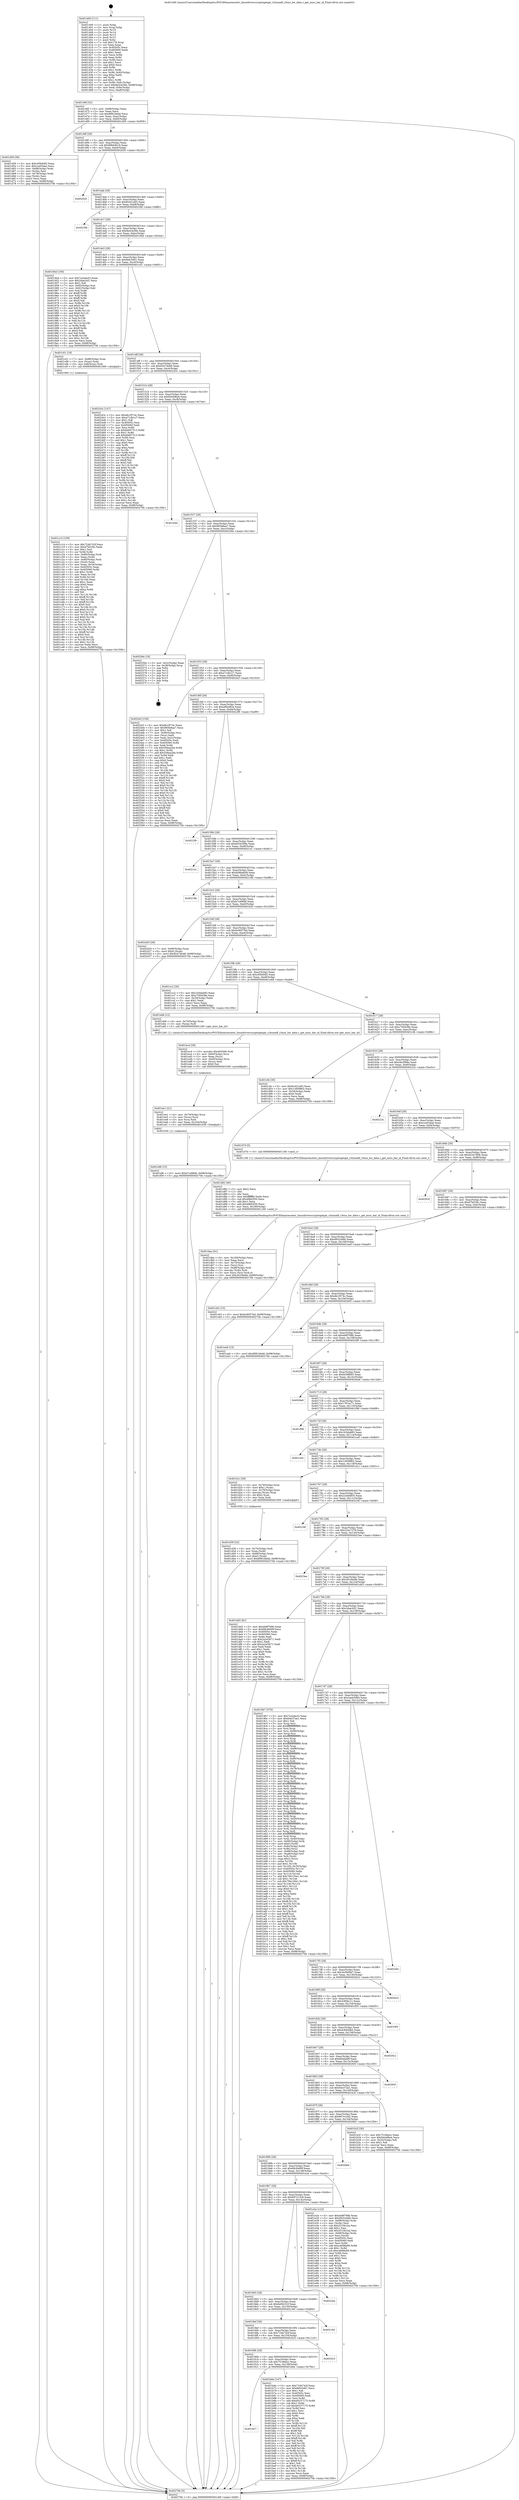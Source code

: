 digraph "0x401400" {
  label = "0x401400 (/mnt/c/Users/mathe/Desktop/tcc/POCII/binaries/extr_linuxdriverscryptoqatqat_c3xxxadf_c3xxx_hw_data.c_get_misc_bar_id_Final-ollvm.out::main(0))"
  labelloc = "t"
  node[shape=record]

  Entry [label="",width=0.3,height=0.3,shape=circle,fillcolor=black,style=filled]
  "0x40146f" [label="{
     0x40146f [32]\l
     | [instrs]\l
     &nbsp;&nbsp;0x40146f \<+6\>: mov -0x98(%rbp),%eax\l
     &nbsp;&nbsp;0x401475 \<+2\>: mov %eax,%ecx\l
     &nbsp;&nbsp;0x401477 \<+6\>: sub $0x8981bbdd,%ecx\l
     &nbsp;&nbsp;0x40147d \<+6\>: mov %eax,-0xac(%rbp)\l
     &nbsp;&nbsp;0x401483 \<+6\>: mov %ecx,-0xb0(%rbp)\l
     &nbsp;&nbsp;0x401489 \<+6\>: je 0000000000401d59 \<main+0x959\>\l
  }"]
  "0x401d59" [label="{
     0x401d59 [36]\l
     | [instrs]\l
     &nbsp;&nbsp;0x401d59 \<+5\>: mov $0xc65b94f2,%eax\l
     &nbsp;&nbsp;0x401d5e \<+5\>: mov $0xcce034ae,%ecx\l
     &nbsp;&nbsp;0x401d63 \<+4\>: mov -0x68(%rbp),%rdx\l
     &nbsp;&nbsp;0x401d67 \<+2\>: mov (%rdx),%esi\l
     &nbsp;&nbsp;0x401d69 \<+4\>: mov -0x78(%rbp),%rdx\l
     &nbsp;&nbsp;0x401d6d \<+2\>: cmp (%rdx),%esi\l
     &nbsp;&nbsp;0x401d6f \<+3\>: cmovl %ecx,%eax\l
     &nbsp;&nbsp;0x401d72 \<+6\>: mov %eax,-0x98(%rbp)\l
     &nbsp;&nbsp;0x401d78 \<+5\>: jmp 000000000040270b \<main+0x130b\>\l
  }"]
  "0x40148f" [label="{
     0x40148f [28]\l
     | [instrs]\l
     &nbsp;&nbsp;0x40148f \<+5\>: jmp 0000000000401494 \<main+0x94\>\l
     &nbsp;&nbsp;0x401494 \<+6\>: mov -0xac(%rbp),%eax\l
     &nbsp;&nbsp;0x40149a \<+5\>: sub $0x89b64b16,%eax\l
     &nbsp;&nbsp;0x40149f \<+6\>: mov %eax,-0xb4(%rbp)\l
     &nbsp;&nbsp;0x4014a5 \<+6\>: je 0000000000402020 \<main+0xc20\>\l
  }"]
  Exit [label="",width=0.3,height=0.3,shape=circle,fillcolor=black,style=filled,peripheries=2]
  "0x402020" [label="{
     0x402020\l
  }", style=dashed]
  "0x4014ab" [label="{
     0x4014ab [28]\l
     | [instrs]\l
     &nbsp;&nbsp;0x4014ab \<+5\>: jmp 00000000004014b0 \<main+0xb0\>\l
     &nbsp;&nbsp;0x4014b0 \<+6\>: mov -0xac(%rbp),%eax\l
     &nbsp;&nbsp;0x4014b6 \<+5\>: sub $0x8cd21a93,%eax\l
     &nbsp;&nbsp;0x4014bb \<+6\>: mov %eax,-0xb8(%rbp)\l
     &nbsp;&nbsp;0x4014c1 \<+6\>: je 00000000004023fd \<main+0xffd\>\l
  }"]
  "0x401ef6" [label="{
     0x401ef6 [15]\l
     | [instrs]\l
     &nbsp;&nbsp;0x401ef6 \<+10\>: movl $0xb7cd9fdd,-0x98(%rbp)\l
     &nbsp;&nbsp;0x401f00 \<+5\>: jmp 000000000040270b \<main+0x130b\>\l
  }"]
  "0x4023fd" [label="{
     0x4023fd\l
  }", style=dashed]
  "0x4014c7" [label="{
     0x4014c7 [28]\l
     | [instrs]\l
     &nbsp;&nbsp;0x4014c7 \<+5\>: jmp 00000000004014cc \<main+0xcc\>\l
     &nbsp;&nbsp;0x4014cc \<+6\>: mov -0xac(%rbp),%eax\l
     &nbsp;&nbsp;0x4014d2 \<+5\>: sub $0x8e43e39e,%eax\l
     &nbsp;&nbsp;0x4014d7 \<+6\>: mov %eax,-0xbc(%rbp)\l
     &nbsp;&nbsp;0x4014dd \<+6\>: je 000000000040194d \<main+0x54d\>\l
  }"]
  "0x401ee1" [label="{
     0x401ee1 [21]\l
     | [instrs]\l
     &nbsp;&nbsp;0x401ee1 \<+4\>: mov -0x70(%rbp),%rcx\l
     &nbsp;&nbsp;0x401ee5 \<+3\>: mov (%rcx),%rcx\l
     &nbsp;&nbsp;0x401ee8 \<+3\>: mov %rcx,%rdi\l
     &nbsp;&nbsp;0x401eeb \<+6\>: mov %eax,-0x164(%rbp)\l
     &nbsp;&nbsp;0x401ef1 \<+5\>: call 0000000000401030 \<free@plt\>\l
     | [calls]\l
     &nbsp;&nbsp;0x401030 \{1\} (unknown)\l
  }"]
  "0x40194d" [label="{
     0x40194d [106]\l
     | [instrs]\l
     &nbsp;&nbsp;0x40194d \<+5\>: mov $0x7a2eda33,%eax\l
     &nbsp;&nbsp;0x401952 \<+5\>: mov $0x2dae3cf1,%ecx\l
     &nbsp;&nbsp;0x401957 \<+2\>: mov $0x1,%dl\l
     &nbsp;&nbsp;0x401959 \<+7\>: mov -0x92(%rbp),%sil\l
     &nbsp;&nbsp;0x401960 \<+7\>: mov -0x91(%rbp),%dil\l
     &nbsp;&nbsp;0x401967 \<+3\>: mov %sil,%r8b\l
     &nbsp;&nbsp;0x40196a \<+4\>: xor $0xff,%r8b\l
     &nbsp;&nbsp;0x40196e \<+3\>: mov %dil,%r9b\l
     &nbsp;&nbsp;0x401971 \<+4\>: xor $0xff,%r9b\l
     &nbsp;&nbsp;0x401975 \<+3\>: xor $0x0,%dl\l
     &nbsp;&nbsp;0x401978 \<+3\>: mov %r8b,%r10b\l
     &nbsp;&nbsp;0x40197b \<+4\>: and $0x0,%r10b\l
     &nbsp;&nbsp;0x40197f \<+3\>: and %dl,%sil\l
     &nbsp;&nbsp;0x401982 \<+3\>: mov %r9b,%r11b\l
     &nbsp;&nbsp;0x401985 \<+4\>: and $0x0,%r11b\l
     &nbsp;&nbsp;0x401989 \<+3\>: and %dl,%dil\l
     &nbsp;&nbsp;0x40198c \<+3\>: or %sil,%r10b\l
     &nbsp;&nbsp;0x40198f \<+3\>: or %dil,%r11b\l
     &nbsp;&nbsp;0x401992 \<+3\>: xor %r11b,%r10b\l
     &nbsp;&nbsp;0x401995 \<+3\>: or %r9b,%r8b\l
     &nbsp;&nbsp;0x401998 \<+4\>: xor $0xff,%r8b\l
     &nbsp;&nbsp;0x40199c \<+3\>: or $0x0,%dl\l
     &nbsp;&nbsp;0x40199f \<+3\>: and %dl,%r8b\l
     &nbsp;&nbsp;0x4019a2 \<+3\>: or %r8b,%r10b\l
     &nbsp;&nbsp;0x4019a5 \<+4\>: test $0x1,%r10b\l
     &nbsp;&nbsp;0x4019a9 \<+3\>: cmovne %ecx,%eax\l
     &nbsp;&nbsp;0x4019ac \<+6\>: mov %eax,-0x98(%rbp)\l
     &nbsp;&nbsp;0x4019b2 \<+5\>: jmp 000000000040270b \<main+0x130b\>\l
  }"]
  "0x4014e3" [label="{
     0x4014e3 [28]\l
     | [instrs]\l
     &nbsp;&nbsp;0x4014e3 \<+5\>: jmp 00000000004014e8 \<main+0xe8\>\l
     &nbsp;&nbsp;0x4014e8 \<+6\>: mov -0xac(%rbp),%eax\l
     &nbsp;&nbsp;0x4014ee \<+5\>: sub $0x8efc5461,%eax\l
     &nbsp;&nbsp;0x4014f3 \<+6\>: mov %eax,-0xc0(%rbp)\l
     &nbsp;&nbsp;0x4014f9 \<+6\>: je 0000000000401c01 \<main+0x801\>\l
  }"]
  "0x40270b" [label="{
     0x40270b [5]\l
     | [instrs]\l
     &nbsp;&nbsp;0x40270b \<+5\>: jmp 000000000040146f \<main+0x6f\>\l
  }"]
  "0x401400" [label="{
     0x401400 [111]\l
     | [instrs]\l
     &nbsp;&nbsp;0x401400 \<+1\>: push %rbp\l
     &nbsp;&nbsp;0x401401 \<+3\>: mov %rsp,%rbp\l
     &nbsp;&nbsp;0x401404 \<+2\>: push %r15\l
     &nbsp;&nbsp;0x401406 \<+2\>: push %r14\l
     &nbsp;&nbsp;0x401408 \<+2\>: push %r13\l
     &nbsp;&nbsp;0x40140a \<+2\>: push %r12\l
     &nbsp;&nbsp;0x40140c \<+1\>: push %rbx\l
     &nbsp;&nbsp;0x40140d \<+7\>: sub $0x178,%rsp\l
     &nbsp;&nbsp;0x401414 \<+2\>: xor %eax,%eax\l
     &nbsp;&nbsp;0x401416 \<+7\>: mov 0x40505c,%ecx\l
     &nbsp;&nbsp;0x40141d \<+7\>: mov 0x405060,%edx\l
     &nbsp;&nbsp;0x401424 \<+3\>: sub $0x1,%eax\l
     &nbsp;&nbsp;0x401427 \<+3\>: mov %ecx,%r8d\l
     &nbsp;&nbsp;0x40142a \<+3\>: add %eax,%r8d\l
     &nbsp;&nbsp;0x40142d \<+4\>: imul %r8d,%ecx\l
     &nbsp;&nbsp;0x401431 \<+3\>: and $0x1,%ecx\l
     &nbsp;&nbsp;0x401434 \<+3\>: cmp $0x0,%ecx\l
     &nbsp;&nbsp;0x401437 \<+4\>: sete %r9b\l
     &nbsp;&nbsp;0x40143b \<+4\>: and $0x1,%r9b\l
     &nbsp;&nbsp;0x40143f \<+7\>: mov %r9b,-0x92(%rbp)\l
     &nbsp;&nbsp;0x401446 \<+3\>: cmp $0xa,%edx\l
     &nbsp;&nbsp;0x401449 \<+4\>: setl %r9b\l
     &nbsp;&nbsp;0x40144d \<+4\>: and $0x1,%r9b\l
     &nbsp;&nbsp;0x401451 \<+7\>: mov %r9b,-0x91(%rbp)\l
     &nbsp;&nbsp;0x401458 \<+10\>: movl $0x8e43e39e,-0x98(%rbp)\l
     &nbsp;&nbsp;0x401462 \<+6\>: mov %edi,-0x9c(%rbp)\l
     &nbsp;&nbsp;0x401468 \<+7\>: mov %rsi,-0xa8(%rbp)\l
  }"]
  "0x401ec4" [label="{
     0x401ec4 [29]\l
     | [instrs]\l
     &nbsp;&nbsp;0x401ec4 \<+10\>: movabs $0x4030d6,%rdi\l
     &nbsp;&nbsp;0x401ece \<+4\>: mov -0x60(%rbp),%rcx\l
     &nbsp;&nbsp;0x401ed2 \<+2\>: mov %eax,(%rcx)\l
     &nbsp;&nbsp;0x401ed4 \<+4\>: mov -0x60(%rbp),%rcx\l
     &nbsp;&nbsp;0x401ed8 \<+2\>: mov (%rcx),%esi\l
     &nbsp;&nbsp;0x401eda \<+2\>: mov $0x0,%al\l
     &nbsp;&nbsp;0x401edc \<+5\>: call 0000000000401040 \<printf@plt\>\l
     | [calls]\l
     &nbsp;&nbsp;0x401040 \{1\} (unknown)\l
  }"]
  "0x401c01" [label="{
     0x401c01 [19]\l
     | [instrs]\l
     &nbsp;&nbsp;0x401c01 \<+7\>: mov -0x88(%rbp),%rax\l
     &nbsp;&nbsp;0x401c08 \<+3\>: mov (%rax),%rax\l
     &nbsp;&nbsp;0x401c0b \<+4\>: mov 0x8(%rax),%rdi\l
     &nbsp;&nbsp;0x401c0f \<+5\>: call 0000000000401060 \<atoi@plt\>\l
     | [calls]\l
     &nbsp;&nbsp;0x401060 \{1\} (unknown)\l
  }"]
  "0x4014ff" [label="{
     0x4014ff [28]\l
     | [instrs]\l
     &nbsp;&nbsp;0x4014ff \<+5\>: jmp 0000000000401504 \<main+0x104\>\l
     &nbsp;&nbsp;0x401504 \<+6\>: mov -0xac(%rbp),%eax\l
     &nbsp;&nbsp;0x40150a \<+5\>: sub $0x9247de48,%eax\l
     &nbsp;&nbsp;0x40150f \<+6\>: mov %eax,-0xc4(%rbp)\l
     &nbsp;&nbsp;0x401515 \<+6\>: je 000000000040243c \<main+0x103c\>\l
  }"]
  "0x401daa" [label="{
     0x401daa [41]\l
     | [instrs]\l
     &nbsp;&nbsp;0x401daa \<+6\>: mov -0x160(%rbp),%ecx\l
     &nbsp;&nbsp;0x401db0 \<+3\>: imul %eax,%ecx\l
     &nbsp;&nbsp;0x401db3 \<+4\>: mov -0x70(%rbp),%rsi\l
     &nbsp;&nbsp;0x401db7 \<+3\>: mov (%rsi),%rsi\l
     &nbsp;&nbsp;0x401dba \<+4\>: mov -0x68(%rbp),%rdi\l
     &nbsp;&nbsp;0x401dbe \<+3\>: movslq (%rdi),%rdi\l
     &nbsp;&nbsp;0x401dc1 \<+3\>: mov %ecx,(%rsi,%rdi,4)\l
     &nbsp;&nbsp;0x401dc4 \<+10\>: movl $0x261f4d4b,-0x98(%rbp)\l
     &nbsp;&nbsp;0x401dce \<+5\>: jmp 000000000040270b \<main+0x130b\>\l
  }"]
  "0x40243c" [label="{
     0x40243c [147]\l
     | [instrs]\l
     &nbsp;&nbsp;0x40243c \<+5\>: mov $0xdb1f574c,%eax\l
     &nbsp;&nbsp;0x402441 \<+5\>: mov $0xa71db1c7,%ecx\l
     &nbsp;&nbsp;0x402446 \<+2\>: mov $0x1,%dl\l
     &nbsp;&nbsp;0x402448 \<+7\>: mov 0x40505c,%esi\l
     &nbsp;&nbsp;0x40244f \<+7\>: mov 0x405060,%edi\l
     &nbsp;&nbsp;0x402456 \<+3\>: mov %esi,%r8d\l
     &nbsp;&nbsp;0x402459 \<+7\>: sub $0xbb607313,%r8d\l
     &nbsp;&nbsp;0x402460 \<+4\>: sub $0x1,%r8d\l
     &nbsp;&nbsp;0x402464 \<+7\>: add $0xbb607313,%r8d\l
     &nbsp;&nbsp;0x40246b \<+4\>: imul %r8d,%esi\l
     &nbsp;&nbsp;0x40246f \<+3\>: and $0x1,%esi\l
     &nbsp;&nbsp;0x402472 \<+3\>: cmp $0x0,%esi\l
     &nbsp;&nbsp;0x402475 \<+4\>: sete %r9b\l
     &nbsp;&nbsp;0x402479 \<+3\>: cmp $0xa,%edi\l
     &nbsp;&nbsp;0x40247c \<+4\>: setl %r10b\l
     &nbsp;&nbsp;0x402480 \<+3\>: mov %r9b,%r11b\l
     &nbsp;&nbsp;0x402483 \<+4\>: xor $0xff,%r11b\l
     &nbsp;&nbsp;0x402487 \<+3\>: mov %r10b,%bl\l
     &nbsp;&nbsp;0x40248a \<+3\>: xor $0xff,%bl\l
     &nbsp;&nbsp;0x40248d \<+3\>: xor $0x0,%dl\l
     &nbsp;&nbsp;0x402490 \<+3\>: mov %r11b,%r14b\l
     &nbsp;&nbsp;0x402493 \<+4\>: and $0x0,%r14b\l
     &nbsp;&nbsp;0x402497 \<+3\>: and %dl,%r9b\l
     &nbsp;&nbsp;0x40249a \<+3\>: mov %bl,%r15b\l
     &nbsp;&nbsp;0x40249d \<+4\>: and $0x0,%r15b\l
     &nbsp;&nbsp;0x4024a1 \<+3\>: and %dl,%r10b\l
     &nbsp;&nbsp;0x4024a4 \<+3\>: or %r9b,%r14b\l
     &nbsp;&nbsp;0x4024a7 \<+3\>: or %r10b,%r15b\l
     &nbsp;&nbsp;0x4024aa \<+3\>: xor %r15b,%r14b\l
     &nbsp;&nbsp;0x4024ad \<+3\>: or %bl,%r11b\l
     &nbsp;&nbsp;0x4024b0 \<+4\>: xor $0xff,%r11b\l
     &nbsp;&nbsp;0x4024b4 \<+3\>: or $0x0,%dl\l
     &nbsp;&nbsp;0x4024b7 \<+3\>: and %dl,%r11b\l
     &nbsp;&nbsp;0x4024ba \<+3\>: or %r11b,%r14b\l
     &nbsp;&nbsp;0x4024bd \<+4\>: test $0x1,%r14b\l
     &nbsp;&nbsp;0x4024c1 \<+3\>: cmovne %ecx,%eax\l
     &nbsp;&nbsp;0x4024c4 \<+6\>: mov %eax,-0x98(%rbp)\l
     &nbsp;&nbsp;0x4024ca \<+5\>: jmp 000000000040270b \<main+0x130b\>\l
  }"]
  "0x40151b" [label="{
     0x40151b [28]\l
     | [instrs]\l
     &nbsp;&nbsp;0x40151b \<+5\>: jmp 0000000000401520 \<main+0x120\>\l
     &nbsp;&nbsp;0x401520 \<+6\>: mov -0xac(%rbp),%eax\l
     &nbsp;&nbsp;0x401526 \<+5\>: sub $0x9444f6a4,%eax\l
     &nbsp;&nbsp;0x40152b \<+6\>: mov %eax,-0xc8(%rbp)\l
     &nbsp;&nbsp;0x401531 \<+6\>: je 0000000000401b4d \<main+0x74d\>\l
  }"]
  "0x401d82" [label="{
     0x401d82 [40]\l
     | [instrs]\l
     &nbsp;&nbsp;0x401d82 \<+5\>: mov $0x2,%ecx\l
     &nbsp;&nbsp;0x401d87 \<+1\>: cltd\l
     &nbsp;&nbsp;0x401d88 \<+2\>: idiv %ecx\l
     &nbsp;&nbsp;0x401d8a \<+6\>: imul $0xfffffffe,%edx,%ecx\l
     &nbsp;&nbsp;0x401d90 \<+6\>: sub $0x4f662f30,%ecx\l
     &nbsp;&nbsp;0x401d96 \<+3\>: add $0x1,%ecx\l
     &nbsp;&nbsp;0x401d99 \<+6\>: add $0x4f662f30,%ecx\l
     &nbsp;&nbsp;0x401d9f \<+6\>: mov %ecx,-0x160(%rbp)\l
     &nbsp;&nbsp;0x401da5 \<+5\>: call 0000000000401160 \<next_i\>\l
     | [calls]\l
     &nbsp;&nbsp;0x401160 \{1\} (/mnt/c/Users/mathe/Desktop/tcc/POCII/binaries/extr_linuxdriverscryptoqatqat_c3xxxadf_c3xxx_hw_data.c_get_misc_bar_id_Final-ollvm.out::next_i)\l
  }"]
  "0x401b4d" [label="{
     0x401b4d\l
  }", style=dashed]
  "0x401537" [label="{
     0x401537 [28]\l
     | [instrs]\l
     &nbsp;&nbsp;0x401537 \<+5\>: jmp 000000000040153c \<main+0x13c\>\l
     &nbsp;&nbsp;0x40153c \<+6\>: mov -0xac(%rbp),%eax\l
     &nbsp;&nbsp;0x401542 \<+5\>: sub $0x965b8aa7,%eax\l
     &nbsp;&nbsp;0x401547 \<+6\>: mov %eax,-0xcc(%rbp)\l
     &nbsp;&nbsp;0x40154d \<+6\>: je 000000000040256e \<main+0x116e\>\l
  }"]
  "0x401d39" [label="{
     0x401d39 [32]\l
     | [instrs]\l
     &nbsp;&nbsp;0x401d39 \<+4\>: mov -0x70(%rbp),%rdi\l
     &nbsp;&nbsp;0x401d3d \<+3\>: mov %rax,(%rdi)\l
     &nbsp;&nbsp;0x401d40 \<+4\>: mov -0x68(%rbp),%rax\l
     &nbsp;&nbsp;0x401d44 \<+6\>: movl $0x0,(%rax)\l
     &nbsp;&nbsp;0x401d4a \<+10\>: movl $0x8981bbdd,-0x98(%rbp)\l
     &nbsp;&nbsp;0x401d54 \<+5\>: jmp 000000000040270b \<main+0x130b\>\l
  }"]
  "0x40256e" [label="{
     0x40256e [18]\l
     | [instrs]\l
     &nbsp;&nbsp;0x40256e \<+3\>: mov -0x2c(%rbp),%eax\l
     &nbsp;&nbsp;0x402571 \<+4\>: lea -0x28(%rbp),%rsp\l
     &nbsp;&nbsp;0x402575 \<+1\>: pop %rbx\l
     &nbsp;&nbsp;0x402576 \<+2\>: pop %r12\l
     &nbsp;&nbsp;0x402578 \<+2\>: pop %r13\l
     &nbsp;&nbsp;0x40257a \<+2\>: pop %r14\l
     &nbsp;&nbsp;0x40257c \<+2\>: pop %r15\l
     &nbsp;&nbsp;0x40257e \<+1\>: pop %rbp\l
     &nbsp;&nbsp;0x40257f \<+1\>: ret\l
  }"]
  "0x401553" [label="{
     0x401553 [28]\l
     | [instrs]\l
     &nbsp;&nbsp;0x401553 \<+5\>: jmp 0000000000401558 \<main+0x158\>\l
     &nbsp;&nbsp;0x401558 \<+6\>: mov -0xac(%rbp),%eax\l
     &nbsp;&nbsp;0x40155e \<+5\>: sub $0xa71db1c7,%eax\l
     &nbsp;&nbsp;0x401563 \<+6\>: mov %eax,-0xd0(%rbp)\l
     &nbsp;&nbsp;0x401569 \<+6\>: je 00000000004024cf \<main+0x10cf\>\l
  }"]
  "0x401c14" [label="{
     0x401c14 [159]\l
     | [instrs]\l
     &nbsp;&nbsp;0x401c14 \<+5\>: mov $0x724b742f,%ecx\l
     &nbsp;&nbsp;0x401c19 \<+5\>: mov $0xd7bf1f4c,%edx\l
     &nbsp;&nbsp;0x401c1e \<+3\>: mov $0x1,%sil\l
     &nbsp;&nbsp;0x401c21 \<+3\>: xor %r8d,%r8d\l
     &nbsp;&nbsp;0x401c24 \<+4\>: mov -0x80(%rbp),%rdi\l
     &nbsp;&nbsp;0x401c28 \<+2\>: mov %eax,(%rdi)\l
     &nbsp;&nbsp;0x401c2a \<+4\>: mov -0x80(%rbp),%rdi\l
     &nbsp;&nbsp;0x401c2e \<+2\>: mov (%rdi),%eax\l
     &nbsp;&nbsp;0x401c30 \<+3\>: mov %eax,-0x34(%rbp)\l
     &nbsp;&nbsp;0x401c33 \<+7\>: mov 0x40505c,%eax\l
     &nbsp;&nbsp;0x401c3a \<+8\>: mov 0x405060,%r9d\l
     &nbsp;&nbsp;0x401c42 \<+4\>: sub $0x1,%r8d\l
     &nbsp;&nbsp;0x401c46 \<+3\>: mov %eax,%r10d\l
     &nbsp;&nbsp;0x401c49 \<+3\>: add %r8d,%r10d\l
     &nbsp;&nbsp;0x401c4c \<+4\>: imul %r10d,%eax\l
     &nbsp;&nbsp;0x401c50 \<+3\>: and $0x1,%eax\l
     &nbsp;&nbsp;0x401c53 \<+3\>: cmp $0x0,%eax\l
     &nbsp;&nbsp;0x401c56 \<+4\>: sete %r11b\l
     &nbsp;&nbsp;0x401c5a \<+4\>: cmp $0xa,%r9d\l
     &nbsp;&nbsp;0x401c5e \<+3\>: setl %bl\l
     &nbsp;&nbsp;0x401c61 \<+3\>: mov %r11b,%r14b\l
     &nbsp;&nbsp;0x401c64 \<+4\>: xor $0xff,%r14b\l
     &nbsp;&nbsp;0x401c68 \<+3\>: mov %bl,%r15b\l
     &nbsp;&nbsp;0x401c6b \<+4\>: xor $0xff,%r15b\l
     &nbsp;&nbsp;0x401c6f \<+4\>: xor $0x0,%sil\l
     &nbsp;&nbsp;0x401c73 \<+3\>: mov %r14b,%r12b\l
     &nbsp;&nbsp;0x401c76 \<+4\>: and $0x0,%r12b\l
     &nbsp;&nbsp;0x401c7a \<+3\>: and %sil,%r11b\l
     &nbsp;&nbsp;0x401c7d \<+3\>: mov %r15b,%r13b\l
     &nbsp;&nbsp;0x401c80 \<+4\>: and $0x0,%r13b\l
     &nbsp;&nbsp;0x401c84 \<+3\>: and %sil,%bl\l
     &nbsp;&nbsp;0x401c87 \<+3\>: or %r11b,%r12b\l
     &nbsp;&nbsp;0x401c8a \<+3\>: or %bl,%r13b\l
     &nbsp;&nbsp;0x401c8d \<+3\>: xor %r13b,%r12b\l
     &nbsp;&nbsp;0x401c90 \<+3\>: or %r15b,%r14b\l
     &nbsp;&nbsp;0x401c93 \<+4\>: xor $0xff,%r14b\l
     &nbsp;&nbsp;0x401c97 \<+4\>: or $0x0,%sil\l
     &nbsp;&nbsp;0x401c9b \<+3\>: and %sil,%r14b\l
     &nbsp;&nbsp;0x401c9e \<+3\>: or %r14b,%r12b\l
     &nbsp;&nbsp;0x401ca1 \<+4\>: test $0x1,%r12b\l
     &nbsp;&nbsp;0x401ca5 \<+3\>: cmovne %edx,%ecx\l
     &nbsp;&nbsp;0x401ca8 \<+6\>: mov %ecx,-0x98(%rbp)\l
     &nbsp;&nbsp;0x401cae \<+5\>: jmp 000000000040270b \<main+0x130b\>\l
  }"]
  "0x4024cf" [label="{
     0x4024cf [159]\l
     | [instrs]\l
     &nbsp;&nbsp;0x4024cf \<+5\>: mov $0xdb1f574c,%eax\l
     &nbsp;&nbsp;0x4024d4 \<+5\>: mov $0x965b8aa7,%ecx\l
     &nbsp;&nbsp;0x4024d9 \<+2\>: mov $0x1,%dl\l
     &nbsp;&nbsp;0x4024db \<+7\>: mov -0x90(%rbp),%rsi\l
     &nbsp;&nbsp;0x4024e2 \<+2\>: mov (%rsi),%edi\l
     &nbsp;&nbsp;0x4024e4 \<+3\>: mov %edi,-0x2c(%rbp)\l
     &nbsp;&nbsp;0x4024e7 \<+7\>: mov 0x40505c,%edi\l
     &nbsp;&nbsp;0x4024ee \<+8\>: mov 0x405060,%r8d\l
     &nbsp;&nbsp;0x4024f6 \<+3\>: mov %edi,%r9d\l
     &nbsp;&nbsp;0x4024f9 \<+7\>: sub $0x558aa2be,%r9d\l
     &nbsp;&nbsp;0x402500 \<+4\>: sub $0x1,%r9d\l
     &nbsp;&nbsp;0x402504 \<+7\>: add $0x558aa2be,%r9d\l
     &nbsp;&nbsp;0x40250b \<+4\>: imul %r9d,%edi\l
     &nbsp;&nbsp;0x40250f \<+3\>: and $0x1,%edi\l
     &nbsp;&nbsp;0x402512 \<+3\>: cmp $0x0,%edi\l
     &nbsp;&nbsp;0x402515 \<+4\>: sete %r10b\l
     &nbsp;&nbsp;0x402519 \<+4\>: cmp $0xa,%r8d\l
     &nbsp;&nbsp;0x40251d \<+4\>: setl %r11b\l
     &nbsp;&nbsp;0x402521 \<+3\>: mov %r10b,%bl\l
     &nbsp;&nbsp;0x402524 \<+3\>: xor $0xff,%bl\l
     &nbsp;&nbsp;0x402527 \<+3\>: mov %r11b,%r14b\l
     &nbsp;&nbsp;0x40252a \<+4\>: xor $0xff,%r14b\l
     &nbsp;&nbsp;0x40252e \<+3\>: xor $0x0,%dl\l
     &nbsp;&nbsp;0x402531 \<+3\>: mov %bl,%r15b\l
     &nbsp;&nbsp;0x402534 \<+4\>: and $0x0,%r15b\l
     &nbsp;&nbsp;0x402538 \<+3\>: and %dl,%r10b\l
     &nbsp;&nbsp;0x40253b \<+3\>: mov %r14b,%r12b\l
     &nbsp;&nbsp;0x40253e \<+4\>: and $0x0,%r12b\l
     &nbsp;&nbsp;0x402542 \<+3\>: and %dl,%r11b\l
     &nbsp;&nbsp;0x402545 \<+3\>: or %r10b,%r15b\l
     &nbsp;&nbsp;0x402548 \<+3\>: or %r11b,%r12b\l
     &nbsp;&nbsp;0x40254b \<+3\>: xor %r12b,%r15b\l
     &nbsp;&nbsp;0x40254e \<+3\>: or %r14b,%bl\l
     &nbsp;&nbsp;0x402551 \<+3\>: xor $0xff,%bl\l
     &nbsp;&nbsp;0x402554 \<+3\>: or $0x0,%dl\l
     &nbsp;&nbsp;0x402557 \<+2\>: and %dl,%bl\l
     &nbsp;&nbsp;0x402559 \<+3\>: or %bl,%r15b\l
     &nbsp;&nbsp;0x40255c \<+4\>: test $0x1,%r15b\l
     &nbsp;&nbsp;0x402560 \<+3\>: cmovne %ecx,%eax\l
     &nbsp;&nbsp;0x402563 \<+6\>: mov %eax,-0x98(%rbp)\l
     &nbsp;&nbsp;0x402569 \<+5\>: jmp 000000000040270b \<main+0x130b\>\l
  }"]
  "0x40156f" [label="{
     0x40156f [28]\l
     | [instrs]\l
     &nbsp;&nbsp;0x40156f \<+5\>: jmp 0000000000401574 \<main+0x174\>\l
     &nbsp;&nbsp;0x401574 \<+6\>: mov -0xac(%rbp),%eax\l
     &nbsp;&nbsp;0x40157a \<+5\>: sub $0xaf9a482e,%eax\l
     &nbsp;&nbsp;0x40157f \<+6\>: mov %eax,-0xd4(%rbp)\l
     &nbsp;&nbsp;0x401585 \<+6\>: je 00000000004022f9 \<main+0xef9\>\l
  }"]
  "0x401927" [label="{
     0x401927\l
  }", style=dashed]
  "0x4022f9" [label="{
     0x4022f9\l
  }", style=dashed]
  "0x40158b" [label="{
     0x40158b [28]\l
     | [instrs]\l
     &nbsp;&nbsp;0x40158b \<+5\>: jmp 0000000000401590 \<main+0x190\>\l
     &nbsp;&nbsp;0x401590 \<+6\>: mov -0xac(%rbp),%eax\l
     &nbsp;&nbsp;0x401596 \<+5\>: sub $0xb034308e,%eax\l
     &nbsp;&nbsp;0x40159b \<+6\>: mov %eax,-0xd8(%rbp)\l
     &nbsp;&nbsp;0x4015a1 \<+6\>: je 00000000004021e1 \<main+0xde1\>\l
  }"]
  "0x401b6e" [label="{
     0x401b6e [147]\l
     | [instrs]\l
     &nbsp;&nbsp;0x401b6e \<+5\>: mov $0x724b742f,%eax\l
     &nbsp;&nbsp;0x401b73 \<+5\>: mov $0x8efc5461,%ecx\l
     &nbsp;&nbsp;0x401b78 \<+2\>: mov $0x1,%dl\l
     &nbsp;&nbsp;0x401b7a \<+7\>: mov 0x40505c,%esi\l
     &nbsp;&nbsp;0x401b81 \<+7\>: mov 0x405060,%edi\l
     &nbsp;&nbsp;0x401b88 \<+3\>: mov %esi,%r8d\l
     &nbsp;&nbsp;0x401b8b \<+7\>: add $0xb0237175,%r8d\l
     &nbsp;&nbsp;0x401b92 \<+4\>: sub $0x1,%r8d\l
     &nbsp;&nbsp;0x401b96 \<+7\>: sub $0xb0237175,%r8d\l
     &nbsp;&nbsp;0x401b9d \<+4\>: imul %r8d,%esi\l
     &nbsp;&nbsp;0x401ba1 \<+3\>: and $0x1,%esi\l
     &nbsp;&nbsp;0x401ba4 \<+3\>: cmp $0x0,%esi\l
     &nbsp;&nbsp;0x401ba7 \<+4\>: sete %r9b\l
     &nbsp;&nbsp;0x401bab \<+3\>: cmp $0xa,%edi\l
     &nbsp;&nbsp;0x401bae \<+4\>: setl %r10b\l
     &nbsp;&nbsp;0x401bb2 \<+3\>: mov %r9b,%r11b\l
     &nbsp;&nbsp;0x401bb5 \<+4\>: xor $0xff,%r11b\l
     &nbsp;&nbsp;0x401bb9 \<+3\>: mov %r10b,%bl\l
     &nbsp;&nbsp;0x401bbc \<+3\>: xor $0xff,%bl\l
     &nbsp;&nbsp;0x401bbf \<+3\>: xor $0x1,%dl\l
     &nbsp;&nbsp;0x401bc2 \<+3\>: mov %r11b,%r14b\l
     &nbsp;&nbsp;0x401bc5 \<+4\>: and $0xff,%r14b\l
     &nbsp;&nbsp;0x401bc9 \<+3\>: and %dl,%r9b\l
     &nbsp;&nbsp;0x401bcc \<+3\>: mov %bl,%r15b\l
     &nbsp;&nbsp;0x401bcf \<+4\>: and $0xff,%r15b\l
     &nbsp;&nbsp;0x401bd3 \<+3\>: and %dl,%r10b\l
     &nbsp;&nbsp;0x401bd6 \<+3\>: or %r9b,%r14b\l
     &nbsp;&nbsp;0x401bd9 \<+3\>: or %r10b,%r15b\l
     &nbsp;&nbsp;0x401bdc \<+3\>: xor %r15b,%r14b\l
     &nbsp;&nbsp;0x401bdf \<+3\>: or %bl,%r11b\l
     &nbsp;&nbsp;0x401be2 \<+4\>: xor $0xff,%r11b\l
     &nbsp;&nbsp;0x401be6 \<+3\>: or $0x1,%dl\l
     &nbsp;&nbsp;0x401be9 \<+3\>: and %dl,%r11b\l
     &nbsp;&nbsp;0x401bec \<+3\>: or %r11b,%r14b\l
     &nbsp;&nbsp;0x401bef \<+4\>: test $0x1,%r14b\l
     &nbsp;&nbsp;0x401bf3 \<+3\>: cmovne %ecx,%eax\l
     &nbsp;&nbsp;0x401bf6 \<+6\>: mov %eax,-0x98(%rbp)\l
     &nbsp;&nbsp;0x401bfc \<+5\>: jmp 000000000040270b \<main+0x130b\>\l
  }"]
  "0x4021e1" [label="{
     0x4021e1\l
  }", style=dashed]
  "0x4015a7" [label="{
     0x4015a7 [28]\l
     | [instrs]\l
     &nbsp;&nbsp;0x4015a7 \<+5\>: jmp 00000000004015ac \<main+0x1ac\>\l
     &nbsp;&nbsp;0x4015ac \<+6\>: mov -0xac(%rbp),%eax\l
     &nbsp;&nbsp;0x4015b2 \<+5\>: sub $0xb08bab08,%eax\l
     &nbsp;&nbsp;0x4015b7 \<+6\>: mov %eax,-0xdc(%rbp)\l
     &nbsp;&nbsp;0x4015bd \<+6\>: je 000000000040218b \<main+0xd8b\>\l
  }"]
  "0x40190b" [label="{
     0x40190b [28]\l
     | [instrs]\l
     &nbsp;&nbsp;0x40190b \<+5\>: jmp 0000000000401910 \<main+0x510\>\l
     &nbsp;&nbsp;0x401910 \<+6\>: mov -0xac(%rbp),%eax\l
     &nbsp;&nbsp;0x401916 \<+5\>: sub $0x7518ebcc,%eax\l
     &nbsp;&nbsp;0x40191b \<+6\>: mov %eax,-0x158(%rbp)\l
     &nbsp;&nbsp;0x401921 \<+6\>: je 0000000000401b6e \<main+0x76e\>\l
  }"]
  "0x40218b" [label="{
     0x40218b\l
  }", style=dashed]
  "0x4015c3" [label="{
     0x4015c3 [28]\l
     | [instrs]\l
     &nbsp;&nbsp;0x4015c3 \<+5\>: jmp 00000000004015c8 \<main+0x1c8\>\l
     &nbsp;&nbsp;0x4015c8 \<+6\>: mov -0xac(%rbp),%eax\l
     &nbsp;&nbsp;0x4015ce \<+5\>: sub $0xb7cd9fdd,%eax\l
     &nbsp;&nbsp;0x4015d3 \<+6\>: mov %eax,-0xe0(%rbp)\l
     &nbsp;&nbsp;0x4015d9 \<+6\>: je 0000000000402420 \<main+0x1020\>\l
  }"]
  "0x4025c5" [label="{
     0x4025c5\l
  }", style=dashed]
  "0x402420" [label="{
     0x402420 [28]\l
     | [instrs]\l
     &nbsp;&nbsp;0x402420 \<+7\>: mov -0x90(%rbp),%rax\l
     &nbsp;&nbsp;0x402427 \<+6\>: movl $0x0,(%rax)\l
     &nbsp;&nbsp;0x40242d \<+10\>: movl $0x9247de48,-0x98(%rbp)\l
     &nbsp;&nbsp;0x402437 \<+5\>: jmp 000000000040270b \<main+0x130b\>\l
  }"]
  "0x4015df" [label="{
     0x4015df [28]\l
     | [instrs]\l
     &nbsp;&nbsp;0x4015df \<+5\>: jmp 00000000004015e4 \<main+0x1e4\>\l
     &nbsp;&nbsp;0x4015e4 \<+6\>: mov -0xac(%rbp),%eax\l
     &nbsp;&nbsp;0x4015ea \<+5\>: sub $0xbc9057bd,%eax\l
     &nbsp;&nbsp;0x4015ef \<+6\>: mov %eax,-0xe4(%rbp)\l
     &nbsp;&nbsp;0x4015f5 \<+6\>: je 0000000000401cc2 \<main+0x8c2\>\l
  }"]
  "0x4018ef" [label="{
     0x4018ef [28]\l
     | [instrs]\l
     &nbsp;&nbsp;0x4018ef \<+5\>: jmp 00000000004018f4 \<main+0x4f4\>\l
     &nbsp;&nbsp;0x4018f4 \<+6\>: mov -0xac(%rbp),%eax\l
     &nbsp;&nbsp;0x4018fa \<+5\>: sub $0x724b742f,%eax\l
     &nbsp;&nbsp;0x4018ff \<+6\>: mov %eax,-0x154(%rbp)\l
     &nbsp;&nbsp;0x401905 \<+6\>: je 00000000004025c5 \<main+0x11c5\>\l
  }"]
  "0x401cc2" [label="{
     0x401cc2 [30]\l
     | [instrs]\l
     &nbsp;&nbsp;0x401cc2 \<+5\>: mov $0x1b5dab83,%eax\l
     &nbsp;&nbsp;0x401cc7 \<+5\>: mov $0xc700438e,%ecx\l
     &nbsp;&nbsp;0x401ccc \<+3\>: mov -0x34(%rbp),%edx\l
     &nbsp;&nbsp;0x401ccf \<+3\>: cmp $0x1,%edx\l
     &nbsp;&nbsp;0x401cd2 \<+3\>: cmovl %ecx,%eax\l
     &nbsp;&nbsp;0x401cd5 \<+6\>: mov %eax,-0x98(%rbp)\l
     &nbsp;&nbsp;0x401cdb \<+5\>: jmp 000000000040270b \<main+0x130b\>\l
  }"]
  "0x4015fb" [label="{
     0x4015fb [28]\l
     | [instrs]\l
     &nbsp;&nbsp;0x4015fb \<+5\>: jmp 0000000000401600 \<main+0x200\>\l
     &nbsp;&nbsp;0x401600 \<+6\>: mov -0xac(%rbp),%eax\l
     &nbsp;&nbsp;0x401606 \<+5\>: sub $0xc65b94f2,%eax\l
     &nbsp;&nbsp;0x40160b \<+6\>: mov %eax,-0xe8(%rbp)\l
     &nbsp;&nbsp;0x401611 \<+6\>: je 0000000000401eb8 \<main+0xab8\>\l
  }"]
  "0x40216d" [label="{
     0x40216d\l
  }", style=dashed]
  "0x401eb8" [label="{
     0x401eb8 [12]\l
     | [instrs]\l
     &nbsp;&nbsp;0x401eb8 \<+4\>: mov -0x70(%rbp),%rax\l
     &nbsp;&nbsp;0x401ebc \<+3\>: mov (%rax),%rdi\l
     &nbsp;&nbsp;0x401ebf \<+5\>: call 0000000000401240 \<get_misc_bar_id\>\l
     | [calls]\l
     &nbsp;&nbsp;0x401240 \{1\} (/mnt/c/Users/mathe/Desktop/tcc/POCII/binaries/extr_linuxdriverscryptoqatqat_c3xxxadf_c3xxx_hw_data.c_get_misc_bar_id_Final-ollvm.out::get_misc_bar_id)\l
  }"]
  "0x401617" [label="{
     0x401617 [28]\l
     | [instrs]\l
     &nbsp;&nbsp;0x401617 \<+5\>: jmp 000000000040161c \<main+0x21c\>\l
     &nbsp;&nbsp;0x40161c \<+6\>: mov -0xac(%rbp),%eax\l
     &nbsp;&nbsp;0x401622 \<+5\>: sub $0xc700438e,%eax\l
     &nbsp;&nbsp;0x401627 \<+6\>: mov %eax,-0xec(%rbp)\l
     &nbsp;&nbsp;0x40162d \<+6\>: je 0000000000401cfe \<main+0x8fe\>\l
  }"]
  "0x4018d3" [label="{
     0x4018d3 [28]\l
     | [instrs]\l
     &nbsp;&nbsp;0x4018d3 \<+5\>: jmp 00000000004018d8 \<main+0x4d8\>\l
     &nbsp;&nbsp;0x4018d8 \<+6\>: mov -0xac(%rbp),%eax\l
     &nbsp;&nbsp;0x4018de \<+5\>: sub $0x6e90c51f,%eax\l
     &nbsp;&nbsp;0x4018e3 \<+6\>: mov %eax,-0x150(%rbp)\l
     &nbsp;&nbsp;0x4018e9 \<+6\>: je 000000000040216d \<main+0xd6d\>\l
  }"]
  "0x401cfe" [label="{
     0x401cfe [30]\l
     | [instrs]\l
     &nbsp;&nbsp;0x401cfe \<+5\>: mov $0x8cd21a93,%eax\l
     &nbsp;&nbsp;0x401d03 \<+5\>: mov $0x1c959862,%ecx\l
     &nbsp;&nbsp;0x401d08 \<+3\>: mov -0x34(%rbp),%edx\l
     &nbsp;&nbsp;0x401d0b \<+3\>: cmp $0x0,%edx\l
     &nbsp;&nbsp;0x401d0e \<+3\>: cmove %ecx,%eax\l
     &nbsp;&nbsp;0x401d11 \<+6\>: mov %eax,-0x98(%rbp)\l
     &nbsp;&nbsp;0x401d17 \<+5\>: jmp 000000000040270b \<main+0x130b\>\l
  }"]
  "0x401633" [label="{
     0x401633 [28]\l
     | [instrs]\l
     &nbsp;&nbsp;0x401633 \<+5\>: jmp 0000000000401638 \<main+0x238\>\l
     &nbsp;&nbsp;0x401638 \<+6\>: mov -0xac(%rbp),%eax\l
     &nbsp;&nbsp;0x40163e \<+5\>: sub $0xcbe3f94a,%eax\l
     &nbsp;&nbsp;0x401643 \<+6\>: mov %eax,-0xf0(%rbp)\l
     &nbsp;&nbsp;0x401649 \<+6\>: je 000000000040223c \<main+0xe3c\>\l
  }"]
  "0x4022ea" [label="{
     0x4022ea\l
  }", style=dashed]
  "0x40223c" [label="{
     0x40223c\l
  }", style=dashed]
  "0x40164f" [label="{
     0x40164f [28]\l
     | [instrs]\l
     &nbsp;&nbsp;0x40164f \<+5\>: jmp 0000000000401654 \<main+0x254\>\l
     &nbsp;&nbsp;0x401654 \<+6\>: mov -0xac(%rbp),%eax\l
     &nbsp;&nbsp;0x40165a \<+5\>: sub $0xcce034ae,%eax\l
     &nbsp;&nbsp;0x40165f \<+6\>: mov %eax,-0xf4(%rbp)\l
     &nbsp;&nbsp;0x401665 \<+6\>: je 0000000000401d7d \<main+0x97d\>\l
  }"]
  "0x4018b7" [label="{
     0x4018b7 [28]\l
     | [instrs]\l
     &nbsp;&nbsp;0x4018b7 \<+5\>: jmp 00000000004018bc \<main+0x4bc\>\l
     &nbsp;&nbsp;0x4018bc \<+6\>: mov -0xac(%rbp),%eax\l
     &nbsp;&nbsp;0x4018c2 \<+5\>: sub $0x697213c9,%eax\l
     &nbsp;&nbsp;0x4018c7 \<+6\>: mov %eax,-0x14c(%rbp)\l
     &nbsp;&nbsp;0x4018cd \<+6\>: je 00000000004022ea \<main+0xeea\>\l
  }"]
  "0x401d7d" [label="{
     0x401d7d [5]\l
     | [instrs]\l
     &nbsp;&nbsp;0x401d7d \<+5\>: call 0000000000401160 \<next_i\>\l
     | [calls]\l
     &nbsp;&nbsp;0x401160 \{1\} (/mnt/c/Users/mathe/Desktop/tcc/POCII/binaries/extr_linuxdriverscryptoqatqat_c3xxxadf_c3xxx_hw_data.c_get_misc_bar_id_Final-ollvm.out::next_i)\l
  }"]
  "0x40166b" [label="{
     0x40166b [28]\l
     | [instrs]\l
     &nbsp;&nbsp;0x40166b \<+5\>: jmp 0000000000401670 \<main+0x270\>\l
     &nbsp;&nbsp;0x401670 \<+6\>: mov -0xac(%rbp),%eax\l
     &nbsp;&nbsp;0x401676 \<+5\>: sub $0xd23e7806,%eax\l
     &nbsp;&nbsp;0x40167b \<+6\>: mov %eax,-0xf8(%rbp)\l
     &nbsp;&nbsp;0x401681 \<+6\>: je 000000000040202f \<main+0xc2f\>\l
  }"]
  "0x401e2e" [label="{
     0x401e2e [123]\l
     | [instrs]\l
     &nbsp;&nbsp;0x401e2e \<+5\>: mov $0xeb8f768b,%eax\l
     &nbsp;&nbsp;0x401e33 \<+5\>: mov $0xd932cb6b,%ecx\l
     &nbsp;&nbsp;0x401e38 \<+4\>: mov -0x68(%rbp),%rdx\l
     &nbsp;&nbsp;0x401e3c \<+2\>: mov (%rdx),%esi\l
     &nbsp;&nbsp;0x401e3e \<+6\>: sub $0x2510b1ba,%esi\l
     &nbsp;&nbsp;0x401e44 \<+3\>: add $0x1,%esi\l
     &nbsp;&nbsp;0x401e47 \<+6\>: add $0x2510b1ba,%esi\l
     &nbsp;&nbsp;0x401e4d \<+4\>: mov -0x68(%rbp),%rdx\l
     &nbsp;&nbsp;0x401e51 \<+2\>: mov %esi,(%rdx)\l
     &nbsp;&nbsp;0x401e53 \<+7\>: mov 0x40505c,%esi\l
     &nbsp;&nbsp;0x401e5a \<+7\>: mov 0x405060,%edi\l
     &nbsp;&nbsp;0x401e61 \<+3\>: mov %esi,%r8d\l
     &nbsp;&nbsp;0x401e64 \<+7\>: add $0xca698a69,%r8d\l
     &nbsp;&nbsp;0x401e6b \<+4\>: sub $0x1,%r8d\l
     &nbsp;&nbsp;0x401e6f \<+7\>: sub $0xca698a69,%r8d\l
     &nbsp;&nbsp;0x401e76 \<+4\>: imul %r8d,%esi\l
     &nbsp;&nbsp;0x401e7a \<+3\>: and $0x1,%esi\l
     &nbsp;&nbsp;0x401e7d \<+3\>: cmp $0x0,%esi\l
     &nbsp;&nbsp;0x401e80 \<+4\>: sete %r9b\l
     &nbsp;&nbsp;0x401e84 \<+3\>: cmp $0xa,%edi\l
     &nbsp;&nbsp;0x401e87 \<+4\>: setl %r10b\l
     &nbsp;&nbsp;0x401e8b \<+3\>: mov %r9b,%r11b\l
     &nbsp;&nbsp;0x401e8e \<+3\>: and %r10b,%r11b\l
     &nbsp;&nbsp;0x401e91 \<+3\>: xor %r10b,%r9b\l
     &nbsp;&nbsp;0x401e94 \<+3\>: or %r9b,%r11b\l
     &nbsp;&nbsp;0x401e97 \<+4\>: test $0x1,%r11b\l
     &nbsp;&nbsp;0x401e9b \<+3\>: cmovne %ecx,%eax\l
     &nbsp;&nbsp;0x401e9e \<+6\>: mov %eax,-0x98(%rbp)\l
     &nbsp;&nbsp;0x401ea4 \<+5\>: jmp 000000000040270b \<main+0x130b\>\l
  }"]
  "0x40202f" [label="{
     0x40202f\l
  }", style=dashed]
  "0x401687" [label="{
     0x401687 [28]\l
     | [instrs]\l
     &nbsp;&nbsp;0x401687 \<+5\>: jmp 000000000040168c \<main+0x28c\>\l
     &nbsp;&nbsp;0x40168c \<+6\>: mov -0xac(%rbp),%eax\l
     &nbsp;&nbsp;0x401692 \<+5\>: sub $0xd7bf1f4c,%eax\l
     &nbsp;&nbsp;0x401697 \<+6\>: mov %eax,-0xfc(%rbp)\l
     &nbsp;&nbsp;0x40169d \<+6\>: je 0000000000401cb3 \<main+0x8b3\>\l
  }"]
  "0x40189b" [label="{
     0x40189b [28]\l
     | [instrs]\l
     &nbsp;&nbsp;0x40189b \<+5\>: jmp 00000000004018a0 \<main+0x4a0\>\l
     &nbsp;&nbsp;0x4018a0 \<+6\>: mov -0xac(%rbp),%eax\l
     &nbsp;&nbsp;0x4018a6 \<+5\>: sub $0x68c9460f,%eax\l
     &nbsp;&nbsp;0x4018ab \<+6\>: mov %eax,-0x148(%rbp)\l
     &nbsp;&nbsp;0x4018b1 \<+6\>: je 0000000000401e2e \<main+0xa2e\>\l
  }"]
  "0x401cb3" [label="{
     0x401cb3 [15]\l
     | [instrs]\l
     &nbsp;&nbsp;0x401cb3 \<+10\>: movl $0xbc9057bd,-0x98(%rbp)\l
     &nbsp;&nbsp;0x401cbd \<+5\>: jmp 000000000040270b \<main+0x130b\>\l
  }"]
  "0x4016a3" [label="{
     0x4016a3 [28]\l
     | [instrs]\l
     &nbsp;&nbsp;0x4016a3 \<+5\>: jmp 00000000004016a8 \<main+0x2a8\>\l
     &nbsp;&nbsp;0x4016a8 \<+6\>: mov -0xac(%rbp),%eax\l
     &nbsp;&nbsp;0x4016ae \<+5\>: sub $0xd932cb6b,%eax\l
     &nbsp;&nbsp;0x4016b3 \<+6\>: mov %eax,-0x100(%rbp)\l
     &nbsp;&nbsp;0x4016b9 \<+6\>: je 0000000000401ea9 \<main+0xaa9\>\l
  }"]
  "0x402684" [label="{
     0x402684\l
  }", style=dashed]
  "0x401ea9" [label="{
     0x401ea9 [15]\l
     | [instrs]\l
     &nbsp;&nbsp;0x401ea9 \<+10\>: movl $0x8981bbdd,-0x98(%rbp)\l
     &nbsp;&nbsp;0x401eb3 \<+5\>: jmp 000000000040270b \<main+0x130b\>\l
  }"]
  "0x4016bf" [label="{
     0x4016bf [28]\l
     | [instrs]\l
     &nbsp;&nbsp;0x4016bf \<+5\>: jmp 00000000004016c4 \<main+0x2c4\>\l
     &nbsp;&nbsp;0x4016c4 \<+6\>: mov -0xac(%rbp),%eax\l
     &nbsp;&nbsp;0x4016ca \<+5\>: sub $0xdb1f574c,%eax\l
     &nbsp;&nbsp;0x4016cf \<+6\>: mov %eax,-0x104(%rbp)\l
     &nbsp;&nbsp;0x4016d5 \<+6\>: je 00000000004026f3 \<main+0x12f3\>\l
  }"]
  "0x40187f" [label="{
     0x40187f [28]\l
     | [instrs]\l
     &nbsp;&nbsp;0x40187f \<+5\>: jmp 0000000000401884 \<main+0x484\>\l
     &nbsp;&nbsp;0x401884 \<+6\>: mov -0xac(%rbp),%eax\l
     &nbsp;&nbsp;0x40188a \<+5\>: sub $0x667e1ed2,%eax\l
     &nbsp;&nbsp;0x40188f \<+6\>: mov %eax,-0x144(%rbp)\l
     &nbsp;&nbsp;0x401895 \<+6\>: je 0000000000402684 \<main+0x1284\>\l
  }"]
  "0x4026f3" [label="{
     0x4026f3\l
  }", style=dashed]
  "0x4016db" [label="{
     0x4016db [28]\l
     | [instrs]\l
     &nbsp;&nbsp;0x4016db \<+5\>: jmp 00000000004016e0 \<main+0x2e0\>\l
     &nbsp;&nbsp;0x4016e0 \<+6\>: mov -0xac(%rbp),%eax\l
     &nbsp;&nbsp;0x4016e6 \<+5\>: sub $0xeb8f768b,%eax\l
     &nbsp;&nbsp;0x4016eb \<+6\>: mov %eax,-0x108(%rbp)\l
     &nbsp;&nbsp;0x4016f1 \<+6\>: je 00000000004025f8 \<main+0x11f8\>\l
  }"]
  "0x401b2f" [label="{
     0x401b2f [30]\l
     | [instrs]\l
     &nbsp;&nbsp;0x401b2f \<+5\>: mov $0x7518ebcc,%eax\l
     &nbsp;&nbsp;0x401b34 \<+5\>: mov $0x9444f6a4,%ecx\l
     &nbsp;&nbsp;0x401b39 \<+3\>: mov -0x35(%rbp),%dl\l
     &nbsp;&nbsp;0x401b3c \<+3\>: test $0x1,%dl\l
     &nbsp;&nbsp;0x401b3f \<+3\>: cmovne %ecx,%eax\l
     &nbsp;&nbsp;0x401b42 \<+6\>: mov %eax,-0x98(%rbp)\l
     &nbsp;&nbsp;0x401b48 \<+5\>: jmp 000000000040270b \<main+0x130b\>\l
  }"]
  "0x4025f8" [label="{
     0x4025f8\l
  }", style=dashed]
  "0x4016f7" [label="{
     0x4016f7 [28]\l
     | [instrs]\l
     &nbsp;&nbsp;0x4016f7 \<+5\>: jmp 00000000004016fc \<main+0x2fc\>\l
     &nbsp;&nbsp;0x4016fc \<+6\>: mov -0xac(%rbp),%eax\l
     &nbsp;&nbsp;0x401702 \<+5\>: sub $0xfe39fb65,%eax\l
     &nbsp;&nbsp;0x401707 \<+6\>: mov %eax,-0x10c(%rbp)\l
     &nbsp;&nbsp;0x40170d \<+6\>: je 00000000004026a6 \<main+0x12a6\>\l
  }"]
  "0x401863" [label="{
     0x401863 [28]\l
     | [instrs]\l
     &nbsp;&nbsp;0x401863 \<+5\>: jmp 0000000000401868 \<main+0x468\>\l
     &nbsp;&nbsp;0x401868 \<+6\>: mov -0xac(%rbp),%eax\l
     &nbsp;&nbsp;0x40186e \<+5\>: sub $0x64e37ae1,%eax\l
     &nbsp;&nbsp;0x401873 \<+6\>: mov %eax,-0x140(%rbp)\l
     &nbsp;&nbsp;0x401879 \<+6\>: je 0000000000401b2f \<main+0x72f\>\l
  }"]
  "0x4026a6" [label="{
     0x4026a6\l
  }", style=dashed]
  "0x401713" [label="{
     0x401713 [28]\l
     | [instrs]\l
     &nbsp;&nbsp;0x401713 \<+5\>: jmp 0000000000401718 \<main+0x318\>\l
     &nbsp;&nbsp;0x401718 \<+6\>: mov -0xac(%rbp),%eax\l
     &nbsp;&nbsp;0x40171e \<+5\>: sub $0x1787ac71,%eax\l
     &nbsp;&nbsp;0x401723 \<+6\>: mov %eax,-0x110(%rbp)\l
     &nbsp;&nbsp;0x401729 \<+6\>: je 0000000000401f98 \<main+0xb98\>\l
  }"]
  "0x40265f" [label="{
     0x40265f\l
  }", style=dashed]
  "0x401f98" [label="{
     0x401f98\l
  }", style=dashed]
  "0x40172f" [label="{
     0x40172f [28]\l
     | [instrs]\l
     &nbsp;&nbsp;0x40172f \<+5\>: jmp 0000000000401734 \<main+0x334\>\l
     &nbsp;&nbsp;0x401734 \<+6\>: mov -0xac(%rbp),%eax\l
     &nbsp;&nbsp;0x40173a \<+5\>: sub $0x1b5dab83,%eax\l
     &nbsp;&nbsp;0x40173f \<+6\>: mov %eax,-0x114(%rbp)\l
     &nbsp;&nbsp;0x401745 \<+6\>: je 0000000000401ce0 \<main+0x8e0\>\l
  }"]
  "0x401847" [label="{
     0x401847 [28]\l
     | [instrs]\l
     &nbsp;&nbsp;0x401847 \<+5\>: jmp 000000000040184c \<main+0x44c\>\l
     &nbsp;&nbsp;0x40184c \<+6\>: mov -0xac(%rbp),%eax\l
     &nbsp;&nbsp;0x401852 \<+5\>: sub $0x60efab9f,%eax\l
     &nbsp;&nbsp;0x401857 \<+6\>: mov %eax,-0x13c(%rbp)\l
     &nbsp;&nbsp;0x40185d \<+6\>: je 000000000040265f \<main+0x125f\>\l
  }"]
  "0x401ce0" [label="{
     0x401ce0\l
  }", style=dashed]
  "0x40174b" [label="{
     0x40174b [28]\l
     | [instrs]\l
     &nbsp;&nbsp;0x40174b \<+5\>: jmp 0000000000401750 \<main+0x350\>\l
     &nbsp;&nbsp;0x401750 \<+6\>: mov -0xac(%rbp),%eax\l
     &nbsp;&nbsp;0x401756 \<+5\>: sub $0x1c959862,%eax\l
     &nbsp;&nbsp;0x40175b \<+6\>: mov %eax,-0x118(%rbp)\l
     &nbsp;&nbsp;0x401761 \<+6\>: je 0000000000401d1c \<main+0x91c\>\l
  }"]
  "0x4020c2" [label="{
     0x4020c2\l
  }", style=dashed]
  "0x401d1c" [label="{
     0x401d1c [29]\l
     | [instrs]\l
     &nbsp;&nbsp;0x401d1c \<+4\>: mov -0x78(%rbp),%rax\l
     &nbsp;&nbsp;0x401d20 \<+6\>: movl $0x1,(%rax)\l
     &nbsp;&nbsp;0x401d26 \<+4\>: mov -0x78(%rbp),%rax\l
     &nbsp;&nbsp;0x401d2a \<+3\>: movslq (%rax),%rax\l
     &nbsp;&nbsp;0x401d2d \<+4\>: shl $0x2,%rax\l
     &nbsp;&nbsp;0x401d31 \<+3\>: mov %rax,%rdi\l
     &nbsp;&nbsp;0x401d34 \<+5\>: call 0000000000401050 \<malloc@plt\>\l
     | [calls]\l
     &nbsp;&nbsp;0x401050 \{1\} (unknown)\l
  }"]
  "0x401767" [label="{
     0x401767 [28]\l
     | [instrs]\l
     &nbsp;&nbsp;0x401767 \<+5\>: jmp 000000000040176c \<main+0x36c\>\l
     &nbsp;&nbsp;0x40176c \<+6\>: mov -0xac(%rbp),%eax\l
     &nbsp;&nbsp;0x401772 \<+5\>: sub $0x22d4d855,%eax\l
     &nbsp;&nbsp;0x401777 \<+6\>: mov %eax,-0x11c(%rbp)\l
     &nbsp;&nbsp;0x40177d \<+6\>: je 000000000040234f \<main+0xf4f\>\l
  }"]
  "0x40182b" [label="{
     0x40182b [28]\l
     | [instrs]\l
     &nbsp;&nbsp;0x40182b \<+5\>: jmp 0000000000401830 \<main+0x430\>\l
     &nbsp;&nbsp;0x401830 \<+6\>: mov -0xac(%rbp),%eax\l
     &nbsp;&nbsp;0x401836 \<+5\>: sub $0x4c84ddb0,%eax\l
     &nbsp;&nbsp;0x40183b \<+6\>: mov %eax,-0x138(%rbp)\l
     &nbsp;&nbsp;0x401841 \<+6\>: je 00000000004020c2 \<main+0xcc2\>\l
  }"]
  "0x40234f" [label="{
     0x40234f\l
  }", style=dashed]
  "0x401783" [label="{
     0x401783 [28]\l
     | [instrs]\l
     &nbsp;&nbsp;0x401783 \<+5\>: jmp 0000000000401788 \<main+0x388\>\l
     &nbsp;&nbsp;0x401788 \<+6\>: mov -0xac(%rbp),%eax\l
     &nbsp;&nbsp;0x40178e \<+5\>: sub $0x22ec7278,%eax\l
     &nbsp;&nbsp;0x401793 \<+6\>: mov %eax,-0x120(%rbp)\l
     &nbsp;&nbsp;0x401799 \<+6\>: je 00000000004023ee \<main+0xfee\>\l
  }"]
  "0x401f05" [label="{
     0x401f05\l
  }", style=dashed]
  "0x4023ee" [label="{
     0x4023ee\l
  }", style=dashed]
  "0x40179f" [label="{
     0x40179f [28]\l
     | [instrs]\l
     &nbsp;&nbsp;0x40179f \<+5\>: jmp 00000000004017a4 \<main+0x3a4\>\l
     &nbsp;&nbsp;0x4017a4 \<+6\>: mov -0xac(%rbp),%eax\l
     &nbsp;&nbsp;0x4017aa \<+5\>: sub $0x261f4d4b,%eax\l
     &nbsp;&nbsp;0x4017af \<+6\>: mov %eax,-0x124(%rbp)\l
     &nbsp;&nbsp;0x4017b5 \<+6\>: je 0000000000401dd3 \<main+0x9d3\>\l
  }"]
  "0x40180f" [label="{
     0x40180f [28]\l
     | [instrs]\l
     &nbsp;&nbsp;0x40180f \<+5\>: jmp 0000000000401814 \<main+0x414\>\l
     &nbsp;&nbsp;0x401814 \<+6\>: mov -0xac(%rbp),%eax\l
     &nbsp;&nbsp;0x40181a \<+5\>: sub $0x43f3bc11,%eax\l
     &nbsp;&nbsp;0x40181f \<+6\>: mov %eax,-0x134(%rbp)\l
     &nbsp;&nbsp;0x401825 \<+6\>: je 0000000000401f05 \<main+0xb05\>\l
  }"]
  "0x401dd3" [label="{
     0x401dd3 [91]\l
     | [instrs]\l
     &nbsp;&nbsp;0x401dd3 \<+5\>: mov $0xeb8f768b,%eax\l
     &nbsp;&nbsp;0x401dd8 \<+5\>: mov $0x68c9460f,%ecx\l
     &nbsp;&nbsp;0x401ddd \<+7\>: mov 0x40505c,%edx\l
     &nbsp;&nbsp;0x401de4 \<+7\>: mov 0x405060,%esi\l
     &nbsp;&nbsp;0x401deb \<+2\>: mov %edx,%edi\l
     &nbsp;&nbsp;0x401ded \<+6\>: sub $0x2a2d3671,%edi\l
     &nbsp;&nbsp;0x401df3 \<+3\>: sub $0x1,%edi\l
     &nbsp;&nbsp;0x401df6 \<+6\>: add $0x2a2d3671,%edi\l
     &nbsp;&nbsp;0x401dfc \<+3\>: imul %edi,%edx\l
     &nbsp;&nbsp;0x401dff \<+3\>: and $0x1,%edx\l
     &nbsp;&nbsp;0x401e02 \<+3\>: cmp $0x0,%edx\l
     &nbsp;&nbsp;0x401e05 \<+4\>: sete %r8b\l
     &nbsp;&nbsp;0x401e09 \<+3\>: cmp $0xa,%esi\l
     &nbsp;&nbsp;0x401e0c \<+4\>: setl %r9b\l
     &nbsp;&nbsp;0x401e10 \<+3\>: mov %r8b,%r10b\l
     &nbsp;&nbsp;0x401e13 \<+3\>: and %r9b,%r10b\l
     &nbsp;&nbsp;0x401e16 \<+3\>: xor %r9b,%r8b\l
     &nbsp;&nbsp;0x401e19 \<+3\>: or %r8b,%r10b\l
     &nbsp;&nbsp;0x401e1c \<+4\>: test $0x1,%r10b\l
     &nbsp;&nbsp;0x401e20 \<+3\>: cmovne %ecx,%eax\l
     &nbsp;&nbsp;0x401e23 \<+6\>: mov %eax,-0x98(%rbp)\l
     &nbsp;&nbsp;0x401e29 \<+5\>: jmp 000000000040270b \<main+0x130b\>\l
  }"]
  "0x4017bb" [label="{
     0x4017bb [28]\l
     | [instrs]\l
     &nbsp;&nbsp;0x4017bb \<+5\>: jmp 00000000004017c0 \<main+0x3c0\>\l
     &nbsp;&nbsp;0x4017c0 \<+6\>: mov -0xac(%rbp),%eax\l
     &nbsp;&nbsp;0x4017c6 \<+5\>: sub $0x2dae3cf1,%eax\l
     &nbsp;&nbsp;0x4017cb \<+6\>: mov %eax,-0x128(%rbp)\l
     &nbsp;&nbsp;0x4017d1 \<+6\>: je 00000000004019b7 \<main+0x5b7\>\l
  }"]
  "0x402622" [label="{
     0x402622\l
  }", style=dashed]
  "0x4019b7" [label="{
     0x4019b7 [376]\l
     | [instrs]\l
     &nbsp;&nbsp;0x4019b7 \<+5\>: mov $0x7a2eda33,%eax\l
     &nbsp;&nbsp;0x4019bc \<+5\>: mov $0x64e37ae1,%ecx\l
     &nbsp;&nbsp;0x4019c1 \<+2\>: mov $0x1,%dl\l
     &nbsp;&nbsp;0x4019c3 \<+3\>: mov %rsp,%rsi\l
     &nbsp;&nbsp;0x4019c6 \<+4\>: add $0xfffffffffffffff0,%rsi\l
     &nbsp;&nbsp;0x4019ca \<+3\>: mov %rsi,%rsp\l
     &nbsp;&nbsp;0x4019cd \<+7\>: mov %rsi,-0x90(%rbp)\l
     &nbsp;&nbsp;0x4019d4 \<+3\>: mov %rsp,%rsi\l
     &nbsp;&nbsp;0x4019d7 \<+4\>: add $0xfffffffffffffff0,%rsi\l
     &nbsp;&nbsp;0x4019db \<+3\>: mov %rsi,%rsp\l
     &nbsp;&nbsp;0x4019de \<+3\>: mov %rsp,%rdi\l
     &nbsp;&nbsp;0x4019e1 \<+4\>: add $0xfffffffffffffff0,%rdi\l
     &nbsp;&nbsp;0x4019e5 \<+3\>: mov %rdi,%rsp\l
     &nbsp;&nbsp;0x4019e8 \<+7\>: mov %rdi,-0x88(%rbp)\l
     &nbsp;&nbsp;0x4019ef \<+3\>: mov %rsp,%rdi\l
     &nbsp;&nbsp;0x4019f2 \<+4\>: add $0xfffffffffffffff0,%rdi\l
     &nbsp;&nbsp;0x4019f6 \<+3\>: mov %rdi,%rsp\l
     &nbsp;&nbsp;0x4019f9 \<+4\>: mov %rdi,-0x80(%rbp)\l
     &nbsp;&nbsp;0x4019fd \<+3\>: mov %rsp,%rdi\l
     &nbsp;&nbsp;0x401a00 \<+4\>: add $0xfffffffffffffff0,%rdi\l
     &nbsp;&nbsp;0x401a04 \<+3\>: mov %rdi,%rsp\l
     &nbsp;&nbsp;0x401a07 \<+4\>: mov %rdi,-0x78(%rbp)\l
     &nbsp;&nbsp;0x401a0b \<+3\>: mov %rsp,%rdi\l
     &nbsp;&nbsp;0x401a0e \<+4\>: add $0xfffffffffffffff0,%rdi\l
     &nbsp;&nbsp;0x401a12 \<+3\>: mov %rdi,%rsp\l
     &nbsp;&nbsp;0x401a15 \<+4\>: mov %rdi,-0x70(%rbp)\l
     &nbsp;&nbsp;0x401a19 \<+3\>: mov %rsp,%rdi\l
     &nbsp;&nbsp;0x401a1c \<+4\>: add $0xfffffffffffffff0,%rdi\l
     &nbsp;&nbsp;0x401a20 \<+3\>: mov %rdi,%rsp\l
     &nbsp;&nbsp;0x401a23 \<+4\>: mov %rdi,-0x68(%rbp)\l
     &nbsp;&nbsp;0x401a27 \<+3\>: mov %rsp,%rdi\l
     &nbsp;&nbsp;0x401a2a \<+4\>: add $0xfffffffffffffff0,%rdi\l
     &nbsp;&nbsp;0x401a2e \<+3\>: mov %rdi,%rsp\l
     &nbsp;&nbsp;0x401a31 \<+4\>: mov %rdi,-0x60(%rbp)\l
     &nbsp;&nbsp;0x401a35 \<+3\>: mov %rsp,%rdi\l
     &nbsp;&nbsp;0x401a38 \<+4\>: add $0xfffffffffffffff0,%rdi\l
     &nbsp;&nbsp;0x401a3c \<+3\>: mov %rdi,%rsp\l
     &nbsp;&nbsp;0x401a3f \<+4\>: mov %rdi,-0x58(%rbp)\l
     &nbsp;&nbsp;0x401a43 \<+3\>: mov %rsp,%rdi\l
     &nbsp;&nbsp;0x401a46 \<+4\>: add $0xfffffffffffffff0,%rdi\l
     &nbsp;&nbsp;0x401a4a \<+3\>: mov %rdi,%rsp\l
     &nbsp;&nbsp;0x401a4d \<+4\>: mov %rdi,-0x50(%rbp)\l
     &nbsp;&nbsp;0x401a51 \<+3\>: mov %rsp,%rdi\l
     &nbsp;&nbsp;0x401a54 \<+4\>: add $0xfffffffffffffff0,%rdi\l
     &nbsp;&nbsp;0x401a58 \<+3\>: mov %rdi,%rsp\l
     &nbsp;&nbsp;0x401a5b \<+4\>: mov %rdi,-0x48(%rbp)\l
     &nbsp;&nbsp;0x401a5f \<+3\>: mov %rsp,%rdi\l
     &nbsp;&nbsp;0x401a62 \<+4\>: add $0xfffffffffffffff0,%rdi\l
     &nbsp;&nbsp;0x401a66 \<+3\>: mov %rdi,%rsp\l
     &nbsp;&nbsp;0x401a69 \<+4\>: mov %rdi,-0x40(%rbp)\l
     &nbsp;&nbsp;0x401a6d \<+7\>: mov -0x90(%rbp),%rdi\l
     &nbsp;&nbsp;0x401a74 \<+6\>: movl $0x0,(%rdi)\l
     &nbsp;&nbsp;0x401a7a \<+7\>: mov -0x9c(%rbp),%r8d\l
     &nbsp;&nbsp;0x401a81 \<+3\>: mov %r8d,(%rsi)\l
     &nbsp;&nbsp;0x401a84 \<+7\>: mov -0x88(%rbp),%rdi\l
     &nbsp;&nbsp;0x401a8b \<+7\>: mov -0xa8(%rbp),%r9\l
     &nbsp;&nbsp;0x401a92 \<+3\>: mov %r9,(%rdi)\l
     &nbsp;&nbsp;0x401a95 \<+3\>: cmpl $0x2,(%rsi)\l
     &nbsp;&nbsp;0x401a98 \<+4\>: setne %r10b\l
     &nbsp;&nbsp;0x401a9c \<+4\>: and $0x1,%r10b\l
     &nbsp;&nbsp;0x401aa0 \<+4\>: mov %r10b,-0x35(%rbp)\l
     &nbsp;&nbsp;0x401aa4 \<+8\>: mov 0x40505c,%r11d\l
     &nbsp;&nbsp;0x401aac \<+7\>: mov 0x405060,%ebx\l
     &nbsp;&nbsp;0x401ab3 \<+3\>: mov %r11d,%r14d\l
     &nbsp;&nbsp;0x401ab6 \<+7\>: add $0x794120e1,%r14d\l
     &nbsp;&nbsp;0x401abd \<+4\>: sub $0x1,%r14d\l
     &nbsp;&nbsp;0x401ac1 \<+7\>: sub $0x794120e1,%r14d\l
     &nbsp;&nbsp;0x401ac8 \<+4\>: imul %r14d,%r11d\l
     &nbsp;&nbsp;0x401acc \<+4\>: and $0x1,%r11d\l
     &nbsp;&nbsp;0x401ad0 \<+4\>: cmp $0x0,%r11d\l
     &nbsp;&nbsp;0x401ad4 \<+4\>: sete %r10b\l
     &nbsp;&nbsp;0x401ad8 \<+3\>: cmp $0xa,%ebx\l
     &nbsp;&nbsp;0x401adb \<+4\>: setl %r15b\l
     &nbsp;&nbsp;0x401adf \<+3\>: mov %r10b,%r12b\l
     &nbsp;&nbsp;0x401ae2 \<+4\>: xor $0xff,%r12b\l
     &nbsp;&nbsp;0x401ae6 \<+3\>: mov %r15b,%r13b\l
     &nbsp;&nbsp;0x401ae9 \<+4\>: xor $0xff,%r13b\l
     &nbsp;&nbsp;0x401aed \<+3\>: xor $0x1,%dl\l
     &nbsp;&nbsp;0x401af0 \<+3\>: mov %r12b,%sil\l
     &nbsp;&nbsp;0x401af3 \<+4\>: and $0xff,%sil\l
     &nbsp;&nbsp;0x401af7 \<+3\>: and %dl,%r10b\l
     &nbsp;&nbsp;0x401afa \<+3\>: mov %r13b,%dil\l
     &nbsp;&nbsp;0x401afd \<+4\>: and $0xff,%dil\l
     &nbsp;&nbsp;0x401b01 \<+3\>: and %dl,%r15b\l
     &nbsp;&nbsp;0x401b04 \<+3\>: or %r10b,%sil\l
     &nbsp;&nbsp;0x401b07 \<+3\>: or %r15b,%dil\l
     &nbsp;&nbsp;0x401b0a \<+3\>: xor %dil,%sil\l
     &nbsp;&nbsp;0x401b0d \<+3\>: or %r13b,%r12b\l
     &nbsp;&nbsp;0x401b10 \<+4\>: xor $0xff,%r12b\l
     &nbsp;&nbsp;0x401b14 \<+3\>: or $0x1,%dl\l
     &nbsp;&nbsp;0x401b17 \<+3\>: and %dl,%r12b\l
     &nbsp;&nbsp;0x401b1a \<+3\>: or %r12b,%sil\l
     &nbsp;&nbsp;0x401b1d \<+4\>: test $0x1,%sil\l
     &nbsp;&nbsp;0x401b21 \<+3\>: cmovne %ecx,%eax\l
     &nbsp;&nbsp;0x401b24 \<+6\>: mov %eax,-0x98(%rbp)\l
     &nbsp;&nbsp;0x401b2a \<+5\>: jmp 000000000040270b \<main+0x130b\>\l
  }"]
  "0x4017d7" [label="{
     0x4017d7 [28]\l
     | [instrs]\l
     &nbsp;&nbsp;0x4017d7 \<+5\>: jmp 00000000004017dc \<main+0x3dc\>\l
     &nbsp;&nbsp;0x4017dc \<+6\>: mov -0xac(%rbp),%eax\l
     &nbsp;&nbsp;0x4017e2 \<+5\>: sub $0x3aab3084,%eax\l
     &nbsp;&nbsp;0x4017e7 \<+6\>: mov %eax,-0x12c(%rbp)\l
     &nbsp;&nbsp;0x4017ed \<+6\>: je 000000000040240c \<main+0x100c\>\l
  }"]
  "0x4017f3" [label="{
     0x4017f3 [28]\l
     | [instrs]\l
     &nbsp;&nbsp;0x4017f3 \<+5\>: jmp 00000000004017f8 \<main+0x3f8\>\l
     &nbsp;&nbsp;0x4017f8 \<+6\>: mov -0xac(%rbp),%eax\l
     &nbsp;&nbsp;0x4017fe \<+5\>: sub $0x3e5849e7,%eax\l
     &nbsp;&nbsp;0x401803 \<+6\>: mov %eax,-0x130(%rbp)\l
     &nbsp;&nbsp;0x401809 \<+6\>: je 0000000000402622 \<main+0x1222\>\l
  }"]
  "0x40240c" [label="{
     0x40240c\l
  }", style=dashed]
  Entry -> "0x401400" [label=" 1"]
  "0x40146f" -> "0x401d59" [label=" 2"]
  "0x40146f" -> "0x40148f" [label=" 18"]
  "0x40256e" -> Exit [label=" 1"]
  "0x40148f" -> "0x402020" [label=" 0"]
  "0x40148f" -> "0x4014ab" [label=" 18"]
  "0x4024cf" -> "0x40270b" [label=" 1"]
  "0x4014ab" -> "0x4023fd" [label=" 0"]
  "0x4014ab" -> "0x4014c7" [label=" 18"]
  "0x40243c" -> "0x40270b" [label=" 1"]
  "0x4014c7" -> "0x40194d" [label=" 1"]
  "0x4014c7" -> "0x4014e3" [label=" 17"]
  "0x40194d" -> "0x40270b" [label=" 1"]
  "0x401400" -> "0x40146f" [label=" 1"]
  "0x40270b" -> "0x40146f" [label=" 19"]
  "0x402420" -> "0x40270b" [label=" 1"]
  "0x4014e3" -> "0x401c01" [label=" 1"]
  "0x4014e3" -> "0x4014ff" [label=" 16"]
  "0x401ef6" -> "0x40270b" [label=" 1"]
  "0x4014ff" -> "0x40243c" [label=" 1"]
  "0x4014ff" -> "0x40151b" [label=" 15"]
  "0x401ee1" -> "0x401ef6" [label=" 1"]
  "0x40151b" -> "0x401b4d" [label=" 0"]
  "0x40151b" -> "0x401537" [label=" 15"]
  "0x401ec4" -> "0x401ee1" [label=" 1"]
  "0x401537" -> "0x40256e" [label=" 1"]
  "0x401537" -> "0x401553" [label=" 14"]
  "0x401eb8" -> "0x401ec4" [label=" 1"]
  "0x401553" -> "0x4024cf" [label=" 1"]
  "0x401553" -> "0x40156f" [label=" 13"]
  "0x401ea9" -> "0x40270b" [label=" 1"]
  "0x40156f" -> "0x4022f9" [label=" 0"]
  "0x40156f" -> "0x40158b" [label=" 13"]
  "0x401e2e" -> "0x40270b" [label=" 1"]
  "0x40158b" -> "0x4021e1" [label=" 0"]
  "0x40158b" -> "0x4015a7" [label=" 13"]
  "0x401dd3" -> "0x40270b" [label=" 1"]
  "0x4015a7" -> "0x40218b" [label=" 0"]
  "0x4015a7" -> "0x4015c3" [label=" 13"]
  "0x401d82" -> "0x401daa" [label=" 1"]
  "0x4015c3" -> "0x402420" [label=" 1"]
  "0x4015c3" -> "0x4015df" [label=" 12"]
  "0x401d7d" -> "0x401d82" [label=" 1"]
  "0x4015df" -> "0x401cc2" [label=" 1"]
  "0x4015df" -> "0x4015fb" [label=" 11"]
  "0x401d39" -> "0x40270b" [label=" 1"]
  "0x4015fb" -> "0x401eb8" [label=" 1"]
  "0x4015fb" -> "0x401617" [label=" 10"]
  "0x401d1c" -> "0x401d39" [label=" 1"]
  "0x401617" -> "0x401cfe" [label=" 1"]
  "0x401617" -> "0x401633" [label=" 9"]
  "0x401cc2" -> "0x40270b" [label=" 1"]
  "0x401633" -> "0x40223c" [label=" 0"]
  "0x401633" -> "0x40164f" [label=" 9"]
  "0x401cb3" -> "0x40270b" [label=" 1"]
  "0x40164f" -> "0x401d7d" [label=" 1"]
  "0x40164f" -> "0x40166b" [label=" 8"]
  "0x401c01" -> "0x401c14" [label=" 1"]
  "0x40166b" -> "0x40202f" [label=" 0"]
  "0x40166b" -> "0x401687" [label=" 8"]
  "0x401b6e" -> "0x40270b" [label=" 1"]
  "0x401687" -> "0x401cb3" [label=" 1"]
  "0x401687" -> "0x4016a3" [label=" 7"]
  "0x40190b" -> "0x401b6e" [label=" 1"]
  "0x4016a3" -> "0x401ea9" [label=" 1"]
  "0x4016a3" -> "0x4016bf" [label=" 6"]
  "0x401daa" -> "0x40270b" [label=" 1"]
  "0x4016bf" -> "0x4026f3" [label=" 0"]
  "0x4016bf" -> "0x4016db" [label=" 6"]
  "0x4018ef" -> "0x4025c5" [label=" 0"]
  "0x4016db" -> "0x4025f8" [label=" 0"]
  "0x4016db" -> "0x4016f7" [label=" 6"]
  "0x401d59" -> "0x40270b" [label=" 2"]
  "0x4016f7" -> "0x4026a6" [label=" 0"]
  "0x4016f7" -> "0x401713" [label=" 6"]
  "0x4018d3" -> "0x40216d" [label=" 0"]
  "0x401713" -> "0x401f98" [label=" 0"]
  "0x401713" -> "0x40172f" [label=" 6"]
  "0x401cfe" -> "0x40270b" [label=" 1"]
  "0x40172f" -> "0x401ce0" [label=" 0"]
  "0x40172f" -> "0x40174b" [label=" 6"]
  "0x4018b7" -> "0x4022ea" [label=" 0"]
  "0x40174b" -> "0x401d1c" [label=" 1"]
  "0x40174b" -> "0x401767" [label=" 5"]
  "0x401c14" -> "0x40270b" [label=" 1"]
  "0x401767" -> "0x40234f" [label=" 0"]
  "0x401767" -> "0x401783" [label=" 5"]
  "0x40189b" -> "0x401e2e" [label=" 1"]
  "0x401783" -> "0x4023ee" [label=" 0"]
  "0x401783" -> "0x40179f" [label=" 5"]
  "0x40190b" -> "0x401927" [label=" 0"]
  "0x40179f" -> "0x401dd3" [label=" 1"]
  "0x40179f" -> "0x4017bb" [label=" 4"]
  "0x40187f" -> "0x402684" [label=" 0"]
  "0x4017bb" -> "0x4019b7" [label=" 1"]
  "0x4017bb" -> "0x4017d7" [label=" 3"]
  "0x4018ef" -> "0x40190b" [label=" 1"]
  "0x4019b7" -> "0x40270b" [label=" 1"]
  "0x401863" -> "0x40187f" [label=" 2"]
  "0x4017d7" -> "0x40240c" [label=" 0"]
  "0x4017d7" -> "0x4017f3" [label=" 3"]
  "0x401b2f" -> "0x40270b" [label=" 1"]
  "0x4017f3" -> "0x402622" [label=" 0"]
  "0x4017f3" -> "0x40180f" [label=" 3"]
  "0x40187f" -> "0x40189b" [label=" 2"]
  "0x40180f" -> "0x401f05" [label=" 0"]
  "0x40180f" -> "0x40182b" [label=" 3"]
  "0x40189b" -> "0x4018b7" [label=" 1"]
  "0x40182b" -> "0x4020c2" [label=" 0"]
  "0x40182b" -> "0x401847" [label=" 3"]
  "0x4018b7" -> "0x4018d3" [label=" 1"]
  "0x401847" -> "0x40265f" [label=" 0"]
  "0x401847" -> "0x401863" [label=" 3"]
  "0x4018d3" -> "0x4018ef" [label=" 1"]
  "0x401863" -> "0x401b2f" [label=" 1"]
}
